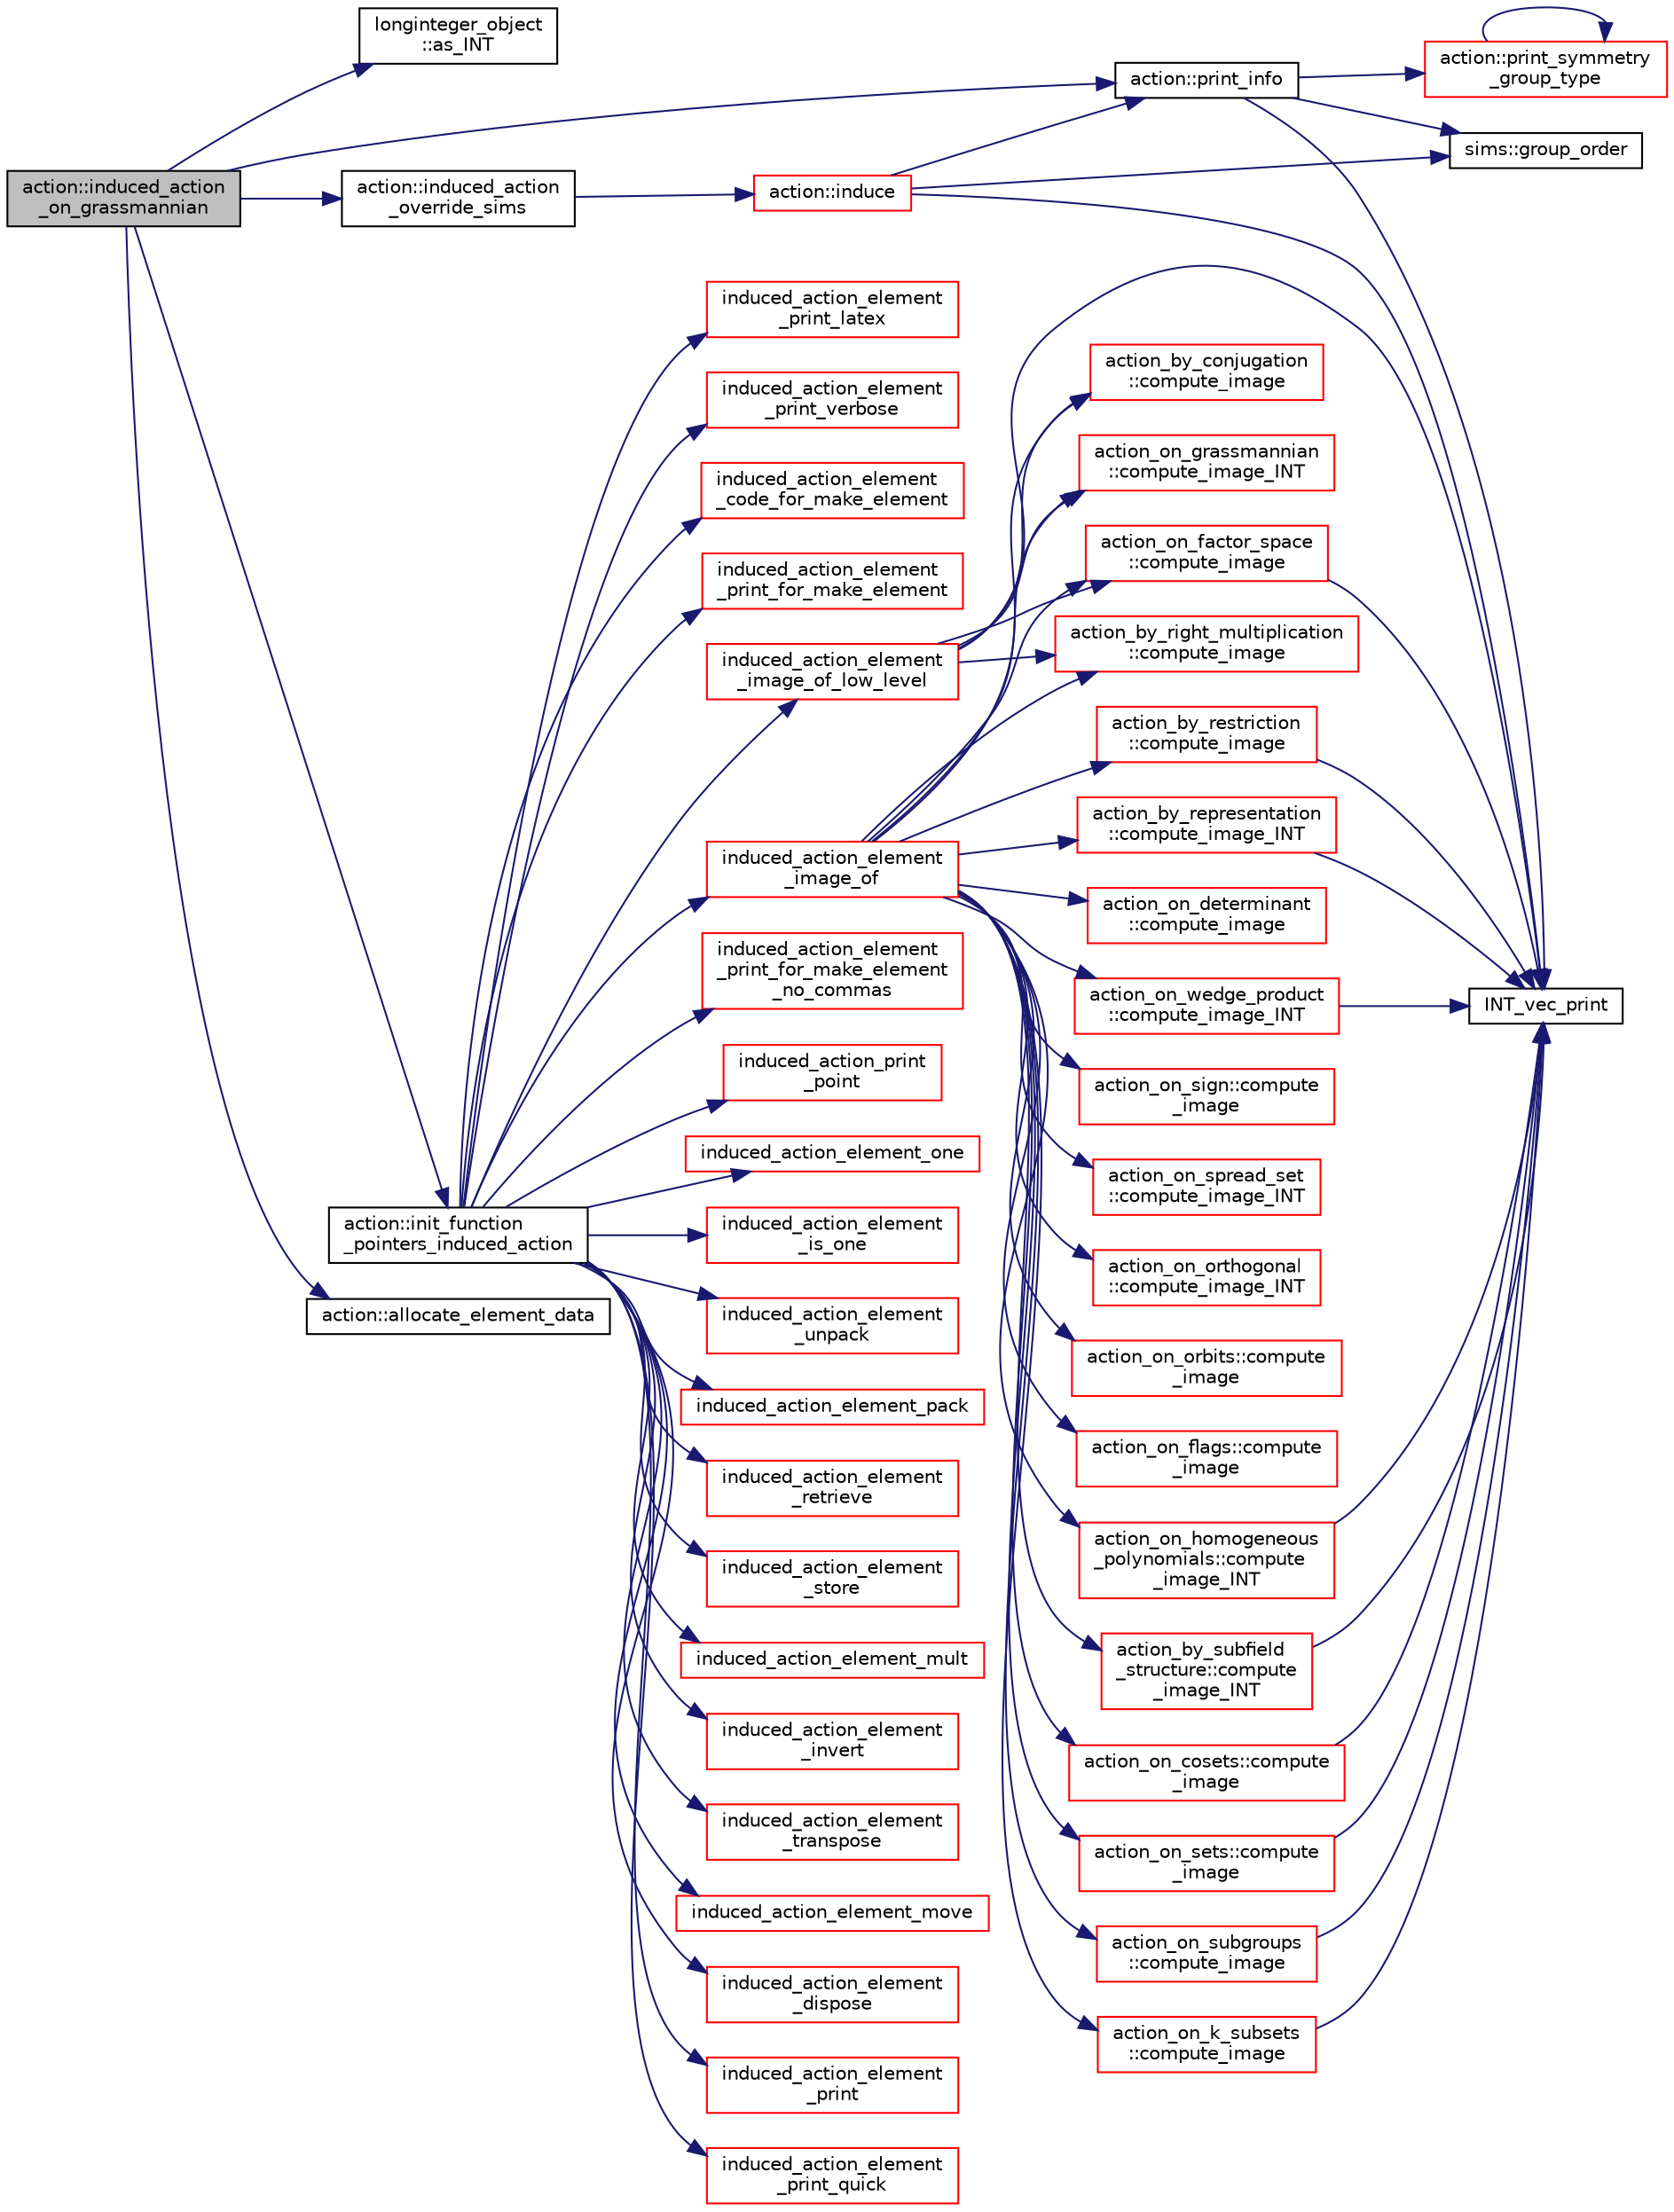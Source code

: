 digraph "action::induced_action_on_grassmannian"
{
  edge [fontname="Helvetica",fontsize="10",labelfontname="Helvetica",labelfontsize="10"];
  node [fontname="Helvetica",fontsize="10",shape=record];
  rankdir="LR";
  Node18662 [label="action::induced_action\l_on_grassmannian",height=0.2,width=0.4,color="black", fillcolor="grey75", style="filled", fontcolor="black"];
  Node18662 -> Node18663 [color="midnightblue",fontsize="10",style="solid",fontname="Helvetica"];
  Node18663 [label="longinteger_object\l::as_INT",height=0.2,width=0.4,color="black", fillcolor="white", style="filled",URL="$dd/d7e/classlonginteger__object.html#afb992d4679a6741acc63c8bcba27971e"];
  Node18662 -> Node18664 [color="midnightblue",fontsize="10",style="solid",fontname="Helvetica"];
  Node18664 [label="action::init_function\l_pointers_induced_action",height=0.2,width=0.4,color="black", fillcolor="white", style="filled",URL="$d2/d86/classaction.html#a3b9287d084b24f7a3b9532a7589c58de"];
  Node18664 -> Node18665 [color="midnightblue",fontsize="10",style="solid",fontname="Helvetica"];
  Node18665 [label="induced_action_element\l_image_of",height=0.2,width=0.4,color="red", fillcolor="white", style="filled",URL="$dc/dd4/group__actions_8h.html#a821850d6c3988dd122de0489cd36f0f0"];
  Node18665 -> Node18666 [color="midnightblue",fontsize="10",style="solid",fontname="Helvetica"];
  Node18666 [label="action_by_right_multiplication\l::compute_image",height=0.2,width=0.4,color="red", fillcolor="white", style="filled",URL="$d5/daa/classaction__by__right__multiplication.html#a5407ada4c7d5a1775144fbaadbb8be8e"];
  Node18665 -> Node18692 [color="midnightblue",fontsize="10",style="solid",fontname="Helvetica"];
  Node18692 [label="action_by_restriction\l::compute_image",height=0.2,width=0.4,color="red", fillcolor="white", style="filled",URL="$d1/d7e/classaction__by__restriction.html#a2d669c0f0b3905fb5effc983c9fbb0cc"];
  Node18692 -> Node18669 [color="midnightblue",fontsize="10",style="solid",fontname="Helvetica"];
  Node18669 [label="INT_vec_print",height=0.2,width=0.4,color="black", fillcolor="white", style="filled",URL="$df/dbf/sajeeb_8_c.html#a79a5901af0b47dd0d694109543c027fe"];
  Node18665 -> Node18694 [color="midnightblue",fontsize="10",style="solid",fontname="Helvetica"];
  Node18694 [label="action_by_conjugation\l::compute_image",height=0.2,width=0.4,color="red", fillcolor="white", style="filled",URL="$d3/dda/classaction__by__conjugation.html#acd62853354e392089a10381a4f7c5ac6"];
  Node18665 -> Node18695 [color="midnightblue",fontsize="10",style="solid",fontname="Helvetica"];
  Node18695 [label="action_by_representation\l::compute_image_INT",height=0.2,width=0.4,color="red", fillcolor="white", style="filled",URL="$d1/d9d/classaction__by__representation.html#a8c6b43be13f3fa61c51d3c5f2a3411d4"];
  Node18695 -> Node18669 [color="midnightblue",fontsize="10",style="solid",fontname="Helvetica"];
  Node18665 -> Node18708 [color="midnightblue",fontsize="10",style="solid",fontname="Helvetica"];
  Node18708 [label="action_on_determinant\l::compute_image",height=0.2,width=0.4,color="red", fillcolor="white", style="filled",URL="$d4/d32/classaction__on__determinant.html#afc50562cf0aa95e81eb0062749dc3940"];
  Node18665 -> Node18725 [color="midnightblue",fontsize="10",style="solid",fontname="Helvetica"];
  Node18725 [label="action_on_sign::compute\l_image",height=0.2,width=0.4,color="red", fillcolor="white", style="filled",URL="$da/d06/classaction__on__sign.html#a50a03ddd12e5619d59aee3de0fb5930e"];
  Node18665 -> Node18726 [color="midnightblue",fontsize="10",style="solid",fontname="Helvetica"];
  Node18726 [label="action_on_grassmannian\l::compute_image_INT",height=0.2,width=0.4,color="red", fillcolor="white", style="filled",URL="$d9/ddf/classaction__on__grassmannian.html#a5379b51e0c1a96eaa1e087a8228604ca"];
  Node18665 -> Node18741 [color="midnightblue",fontsize="10",style="solid",fontname="Helvetica"];
  Node18741 [label="action_on_spread_set\l::compute_image_INT",height=0.2,width=0.4,color="red", fillcolor="white", style="filled",URL="$d2/d7a/classaction__on__spread__set.html#a424ae719c98b5d99978e60f8f2d65437"];
  Node18665 -> Node18771 [color="midnightblue",fontsize="10",style="solid",fontname="Helvetica"];
  Node18771 [label="action_on_orthogonal\l::compute_image_INT",height=0.2,width=0.4,color="red", fillcolor="white", style="filled",URL="$dc/d87/classaction__on__orthogonal.html#a53cee5a150163f7614151b9cd1fc06f3"];
  Node18665 -> Node18955 [color="midnightblue",fontsize="10",style="solid",fontname="Helvetica"];
  Node18955 [label="action_on_wedge_product\l::compute_image_INT",height=0.2,width=0.4,color="red", fillcolor="white", style="filled",URL="$d0/deb/classaction__on__wedge__product.html#a54b13528f0219a5c1a87386725cc9548"];
  Node18955 -> Node18669 [color="midnightblue",fontsize="10",style="solid",fontname="Helvetica"];
  Node18665 -> Node18959 [color="midnightblue",fontsize="10",style="solid",fontname="Helvetica"];
  Node18959 [label="action_on_homogeneous\l_polynomials::compute\l_image_INT",height=0.2,width=0.4,color="red", fillcolor="white", style="filled",URL="$d5/dd4/classaction__on__homogeneous__polynomials.html#a84c216eed330590e9ede771b560869ac"];
  Node18959 -> Node18669 [color="midnightblue",fontsize="10",style="solid",fontname="Helvetica"];
  Node18665 -> Node19000 [color="midnightblue",fontsize="10",style="solid",fontname="Helvetica"];
  Node19000 [label="action_by_subfield\l_structure::compute\l_image_INT",height=0.2,width=0.4,color="red", fillcolor="white", style="filled",URL="$dd/d67/classaction__by__subfield__structure.html#a63b664e5bd11f8ab01329da6916ee1e9"];
  Node19000 -> Node18669 [color="midnightblue",fontsize="10",style="solid",fontname="Helvetica"];
  Node18665 -> Node19002 [color="midnightblue",fontsize="10",style="solid",fontname="Helvetica"];
  Node19002 [label="action_on_cosets::compute\l_image",height=0.2,width=0.4,color="red", fillcolor="white", style="filled",URL="$d3/d72/classaction__on__cosets.html#a6c64ec61d7a0443041ca04ec17791dbd"];
  Node19002 -> Node18669 [color="midnightblue",fontsize="10",style="solid",fontname="Helvetica"];
  Node18665 -> Node19005 [color="midnightblue",fontsize="10",style="solid",fontname="Helvetica"];
  Node19005 [label="action_on_factor_space\l::compute_image",height=0.2,width=0.4,color="red", fillcolor="white", style="filled",URL="$d5/d25/classaction__on__factor__space.html#a217d66e7c82945006dbe143ad9c681b2"];
  Node19005 -> Node18669 [color="midnightblue",fontsize="10",style="solid",fontname="Helvetica"];
  Node18665 -> Node19011 [color="midnightblue",fontsize="10",style="solid",fontname="Helvetica"];
  Node19011 [label="action_on_sets::compute\l_image",height=0.2,width=0.4,color="red", fillcolor="white", style="filled",URL="$da/d37/classaction__on__sets.html#a4e97b6c049755220ec5a2ef12397da01"];
  Node19011 -> Node18669 [color="midnightblue",fontsize="10",style="solid",fontname="Helvetica"];
  Node18665 -> Node19016 [color="midnightblue",fontsize="10",style="solid",fontname="Helvetica"];
  Node19016 [label="action_on_subgroups\l::compute_image",height=0.2,width=0.4,color="red", fillcolor="white", style="filled",URL="$d6/da4/classaction__on__subgroups.html#a8d225ed63ea7287aecc5171cb2a49092"];
  Node19016 -> Node18669 [color="midnightblue",fontsize="10",style="solid",fontname="Helvetica"];
  Node18665 -> Node19038 [color="midnightblue",fontsize="10",style="solid",fontname="Helvetica"];
  Node19038 [label="action_on_k_subsets\l::compute_image",height=0.2,width=0.4,color="red", fillcolor="white", style="filled",URL="$d3/d04/classaction__on__k__subsets.html#ac29797ac5bdc7845956370d76d4839b7"];
  Node19038 -> Node18669 [color="midnightblue",fontsize="10",style="solid",fontname="Helvetica"];
  Node18665 -> Node19041 [color="midnightblue",fontsize="10",style="solid",fontname="Helvetica"];
  Node19041 [label="action_on_orbits::compute\l_image",height=0.2,width=0.4,color="red", fillcolor="white", style="filled",URL="$da/d89/classaction__on__orbits.html#ae32159cdaf30612c7e47de4593b32342"];
  Node18665 -> Node19043 [color="midnightblue",fontsize="10",style="solid",fontname="Helvetica"];
  Node19043 [label="action_on_flags::compute\l_image",height=0.2,width=0.4,color="red", fillcolor="white", style="filled",URL="$dd/dc4/classaction__on__flags.html#a64570f1e5af9e1767802941da51cd6b5"];
  Node18664 -> Node19070 [color="midnightblue",fontsize="10",style="solid",fontname="Helvetica"];
  Node19070 [label="induced_action_element\l_image_of_low_level",height=0.2,width=0.4,color="red", fillcolor="white", style="filled",URL="$dc/dd4/group__actions_8h.html#aa4bc5f68829829d9a41223c260c658c5"];
  Node19070 -> Node18669 [color="midnightblue",fontsize="10",style="solid",fontname="Helvetica"];
  Node19070 -> Node18666 [color="midnightblue",fontsize="10",style="solid",fontname="Helvetica"];
  Node19070 -> Node18694 [color="midnightblue",fontsize="10",style="solid",fontname="Helvetica"];
  Node19070 -> Node18726 [color="midnightblue",fontsize="10",style="solid",fontname="Helvetica"];
  Node19070 -> Node19005 [color="midnightblue",fontsize="10",style="solid",fontname="Helvetica"];
  Node18664 -> Node19072 [color="midnightblue",fontsize="10",style="solid",fontname="Helvetica"];
  Node19072 [label="induced_action_element_one",height=0.2,width=0.4,color="red", fillcolor="white", style="filled",URL="$dc/dd4/group__actions_8h.html#a11ad8abff8304e30e16403a1975a8aab"];
  Node18664 -> Node19074 [color="midnightblue",fontsize="10",style="solid",fontname="Helvetica"];
  Node19074 [label="induced_action_element\l_is_one",height=0.2,width=0.4,color="red", fillcolor="white", style="filled",URL="$dc/dd4/group__actions_8h.html#aadb6a2b56e25c82dd455de09bb4bda82"];
  Node18664 -> Node19078 [color="midnightblue",fontsize="10",style="solid",fontname="Helvetica"];
  Node19078 [label="induced_action_element\l_unpack",height=0.2,width=0.4,color="red", fillcolor="white", style="filled",URL="$dc/dd4/group__actions_8h.html#a99c6ddc3d11eeccddf87ca23badd1890"];
  Node18664 -> Node19081 [color="midnightblue",fontsize="10",style="solid",fontname="Helvetica"];
  Node19081 [label="induced_action_element_pack",height=0.2,width=0.4,color="red", fillcolor="white", style="filled",URL="$dc/dd4/group__actions_8h.html#aa80cbe650affcff950137367a431715f"];
  Node18664 -> Node19084 [color="midnightblue",fontsize="10",style="solid",fontname="Helvetica"];
  Node19084 [label="induced_action_element\l_retrieve",height=0.2,width=0.4,color="red", fillcolor="white", style="filled",URL="$dc/dd4/group__actions_8h.html#a9e51f4ab67af75d0a12a3eb7f211a5b4"];
  Node18664 -> Node19090 [color="midnightblue",fontsize="10",style="solid",fontname="Helvetica"];
  Node19090 [label="induced_action_element\l_store",height=0.2,width=0.4,color="red", fillcolor="white", style="filled",URL="$dc/dd4/group__actions_8h.html#a23d42fb239ba7e886b1fb9fc96f1a3be"];
  Node18664 -> Node19097 [color="midnightblue",fontsize="10",style="solid",fontname="Helvetica"];
  Node19097 [label="induced_action_element_mult",height=0.2,width=0.4,color="red", fillcolor="white", style="filled",URL="$dc/dd4/group__actions_8h.html#a7b00701d128922145960b4c15307113c"];
  Node18664 -> Node19099 [color="midnightblue",fontsize="10",style="solid",fontname="Helvetica"];
  Node19099 [label="induced_action_element\l_invert",height=0.2,width=0.4,color="red", fillcolor="white", style="filled",URL="$dc/dd4/group__actions_8h.html#a9b7e3c76b30897cb2b62a974e063ce12"];
  Node18664 -> Node19101 [color="midnightblue",fontsize="10",style="solid",fontname="Helvetica"];
  Node19101 [label="induced_action_element\l_transpose",height=0.2,width=0.4,color="red", fillcolor="white", style="filled",URL="$dc/dd4/group__actions_8h.html#ad1379970ade84fe3a44f26f5ec500db4"];
  Node18664 -> Node19104 [color="midnightblue",fontsize="10",style="solid",fontname="Helvetica"];
  Node19104 [label="induced_action_element_move",height=0.2,width=0.4,color="red", fillcolor="white", style="filled",URL="$dc/dd4/group__actions_8h.html#a7b319593ee737d9c1ab5bc6223377541"];
  Node18664 -> Node19106 [color="midnightblue",fontsize="10",style="solid",fontname="Helvetica"];
  Node19106 [label="induced_action_element\l_dispose",height=0.2,width=0.4,color="red", fillcolor="white", style="filled",URL="$dc/dd4/group__actions_8h.html#a5bf4e1daf5b0e799af9e065ab8046f99"];
  Node18664 -> Node19108 [color="midnightblue",fontsize="10",style="solid",fontname="Helvetica"];
  Node19108 [label="induced_action_element\l_print",height=0.2,width=0.4,color="red", fillcolor="white", style="filled",URL="$dc/dd4/group__actions_8h.html#a670952bd230bf34b82f276deab684d23"];
  Node18664 -> Node19112 [color="midnightblue",fontsize="10",style="solid",fontname="Helvetica"];
  Node19112 [label="induced_action_element\l_print_quick",height=0.2,width=0.4,color="red", fillcolor="white", style="filled",URL="$dc/dd4/group__actions_8h.html#a91760d711eca781aa4dbee22a5fc0168"];
  Node18664 -> Node19113 [color="midnightblue",fontsize="10",style="solid",fontname="Helvetica"];
  Node19113 [label="induced_action_element\l_print_latex",height=0.2,width=0.4,color="red", fillcolor="white", style="filled",URL="$dc/dd4/group__actions_8h.html#a962508fbbbac127426c42fe5d0f147ab"];
  Node18664 -> Node19116 [color="midnightblue",fontsize="10",style="solid",fontname="Helvetica"];
  Node19116 [label="induced_action_element\l_print_verbose",height=0.2,width=0.4,color="red", fillcolor="white", style="filled",URL="$dc/dd4/group__actions_8h.html#a647a452eeefdaed4834375175fec37fc"];
  Node18664 -> Node19118 [color="midnightblue",fontsize="10",style="solid",fontname="Helvetica"];
  Node19118 [label="induced_action_element\l_code_for_make_element",height=0.2,width=0.4,color="red", fillcolor="white", style="filled",URL="$dc/dd4/group__actions_8h.html#af1c12dd980d376e72daaf9a383cebfdc"];
  Node18664 -> Node19120 [color="midnightblue",fontsize="10",style="solid",fontname="Helvetica"];
  Node19120 [label="induced_action_element\l_print_for_make_element",height=0.2,width=0.4,color="red", fillcolor="white", style="filled",URL="$dc/dd4/group__actions_8h.html#ad7e7ef951b164a7084837401e3dbc400"];
  Node18664 -> Node19122 [color="midnightblue",fontsize="10",style="solid",fontname="Helvetica"];
  Node19122 [label="induced_action_element\l_print_for_make_element\l_no_commas",height=0.2,width=0.4,color="red", fillcolor="white", style="filled",URL="$dc/dd4/group__actions_8h.html#ae151544128a85b12466172340404b955"];
  Node18664 -> Node19124 [color="midnightblue",fontsize="10",style="solid",fontname="Helvetica"];
  Node19124 [label="induced_action_print\l_point",height=0.2,width=0.4,color="red", fillcolor="white", style="filled",URL="$dc/dd4/group__actions_8h.html#af15373c64f9e8d33dd3c448d98cc2382"];
  Node18662 -> Node19126 [color="midnightblue",fontsize="10",style="solid",fontname="Helvetica"];
  Node19126 [label="action::allocate_element_data",height=0.2,width=0.4,color="black", fillcolor="white", style="filled",URL="$d2/d86/classaction.html#adc5f98db8315bfd17fcd2fbb437d8f60"];
  Node18662 -> Node19127 [color="midnightblue",fontsize="10",style="solid",fontname="Helvetica"];
  Node19127 [label="action::induced_action\l_override_sims",height=0.2,width=0.4,color="black", fillcolor="white", style="filled",URL="$d2/d86/classaction.html#ac8cc7d4543f6ef75a04777bd82ca244b"];
  Node19127 -> Node19128 [color="midnightblue",fontsize="10",style="solid",fontname="Helvetica"];
  Node19128 [label="action::induce",height=0.2,width=0.4,color="red", fillcolor="white", style="filled",URL="$d2/d86/classaction.html#a32012836490e544a15fb4596b90cb07b"];
  Node19128 -> Node19129 [color="midnightblue",fontsize="10",style="solid",fontname="Helvetica"];
  Node19129 [label="action::print_info",height=0.2,width=0.4,color="black", fillcolor="white", style="filled",URL="$d2/d86/classaction.html#a6f89e493e5c5a32e5c3b8963d438ce86"];
  Node19129 -> Node18769 [color="midnightblue",fontsize="10",style="solid",fontname="Helvetica"];
  Node18769 [label="action::print_symmetry\l_group_type",height=0.2,width=0.4,color="red", fillcolor="white", style="filled",URL="$d2/d86/classaction.html#aed811766c7e64fe2c853df8b0b67aa6e"];
  Node18769 -> Node18769 [color="midnightblue",fontsize="10",style="solid",fontname="Helvetica"];
  Node19129 -> Node18669 [color="midnightblue",fontsize="10",style="solid",fontname="Helvetica"];
  Node19129 -> Node19130 [color="midnightblue",fontsize="10",style="solid",fontname="Helvetica"];
  Node19130 [label="sims::group_order",height=0.2,width=0.4,color="black", fillcolor="white", style="filled",URL="$d9/df3/classsims.html#aa442445175656570fa35febbe790efad"];
  Node19128 -> Node19130 [color="midnightblue",fontsize="10",style="solid",fontname="Helvetica"];
  Node19128 -> Node18669 [color="midnightblue",fontsize="10",style="solid",fontname="Helvetica"];
  Node18662 -> Node19129 [color="midnightblue",fontsize="10",style="solid",fontname="Helvetica"];
}
